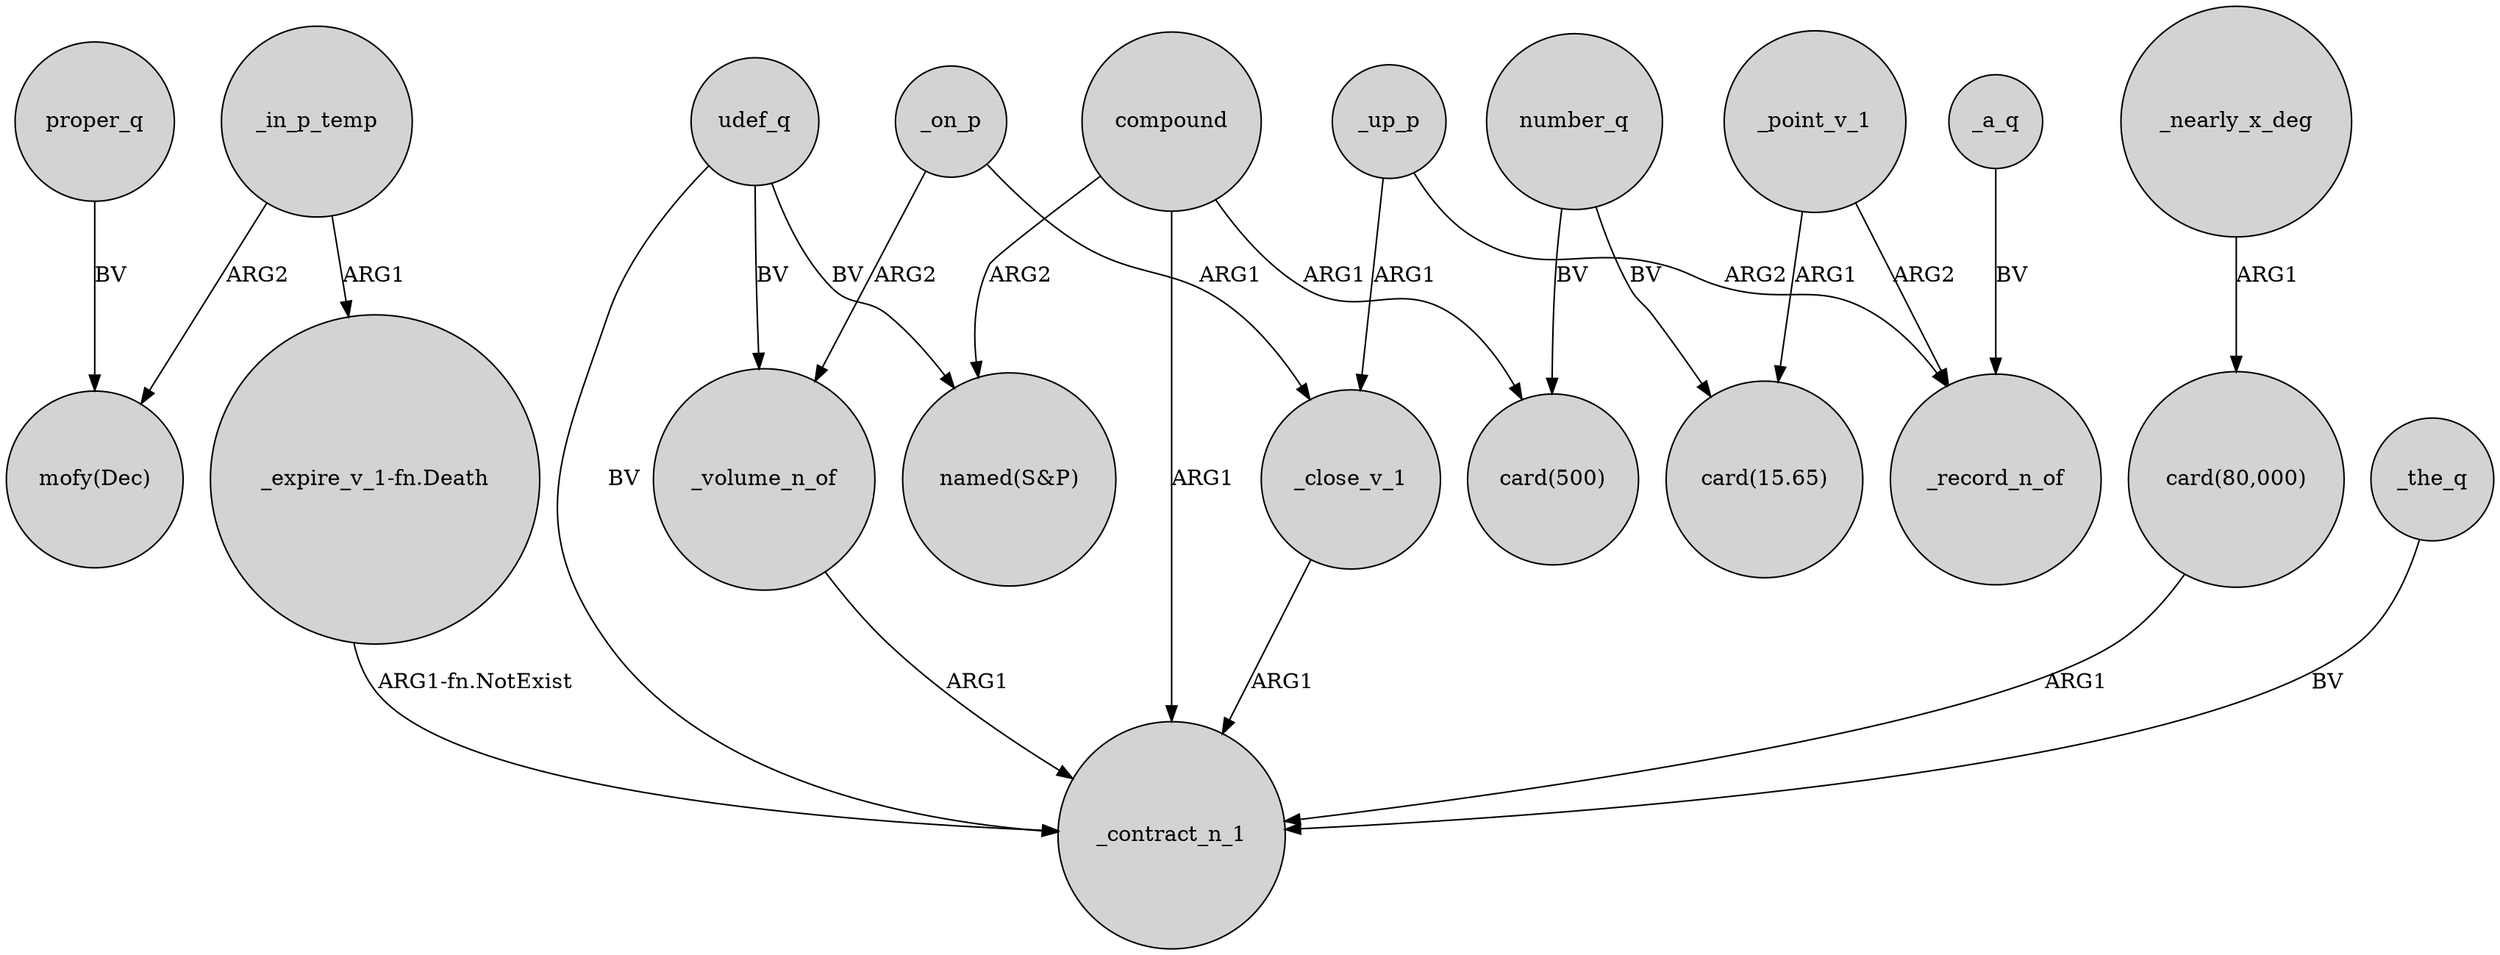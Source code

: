 digraph {
	node [shape=circle style=filled]
	_up_p -> _close_v_1 [label=ARG1]
	_up_p -> _record_n_of [label=ARG2]
	_in_p_temp -> "_expire_v_1-fn.Death" [label=ARG1]
	_point_v_1 -> _record_n_of [label=ARG2]
	proper_q -> "mofy(Dec)" [label=BV]
	udef_q -> _volume_n_of [label=BV]
	number_q -> "card(15.65)" [label=BV]
	_in_p_temp -> "mofy(Dec)" [label=ARG2]
	_nearly_x_deg -> "card(80,000)" [label=ARG1]
	udef_q -> "named(S&P)" [label=BV]
	compound -> _contract_n_1 [label=ARG1]
	"_expire_v_1-fn.Death" -> _contract_n_1 [label="ARG1-fn.NotExist"]
	_a_q -> _record_n_of [label=BV]
	compound -> "card(500)" [label=ARG1]
	number_q -> "card(500)" [label=BV]
	_the_q -> _contract_n_1 [label=BV]
	_point_v_1 -> "card(15.65)" [label=ARG1]
	_on_p -> _close_v_1 [label=ARG1]
	_volume_n_of -> _contract_n_1 [label=ARG1]
	"card(80,000)" -> _contract_n_1 [label=ARG1]
	compound -> "named(S&P)" [label=ARG2]
	_close_v_1 -> _contract_n_1 [label=ARG1]
	udef_q -> _contract_n_1 [label=BV]
	_on_p -> _volume_n_of [label=ARG2]
}
